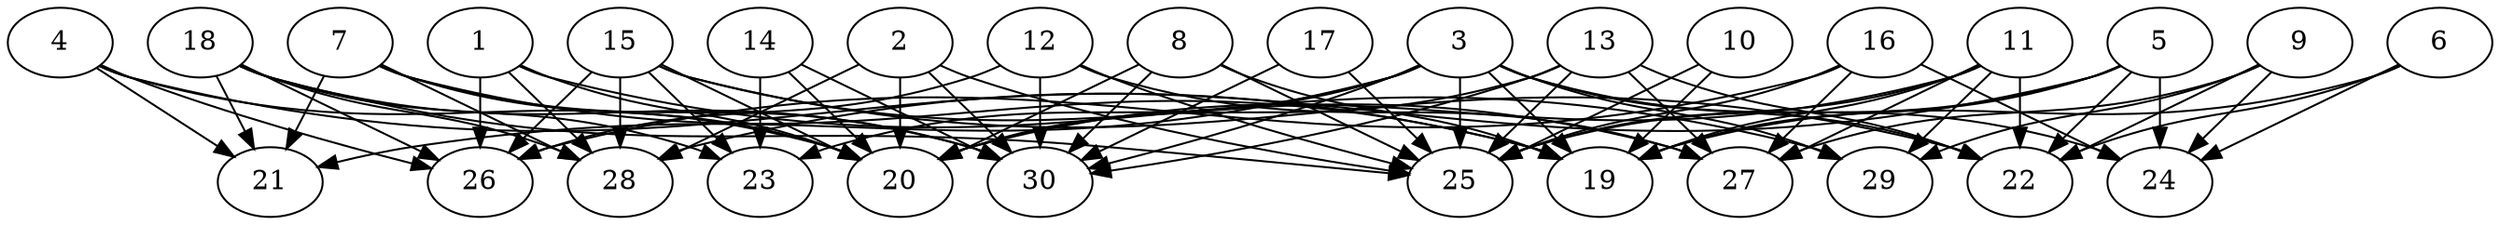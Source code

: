 // DAG automatically generated by daggen at Thu Oct  3 14:04:17 2019
// ./daggen --dot -n 30 --ccr 0.5 --fat 0.9 --regular 0.5 --density 0.6 --mindata 5242880 --maxdata 52428800 
digraph G {
  1 [size="25425920", alpha="0.15", expect_size="12712960"] 
  1 -> 20 [size ="12712960"]
  1 -> 26 [size ="12712960"]
  1 -> 28 [size ="12712960"]
  1 -> 29 [size ="12712960"]
  2 [size="85749760", alpha="0.00", expect_size="42874880"] 
  2 -> 20 [size ="42874880"]
  2 -> 25 [size ="42874880"]
  2 -> 28 [size ="42874880"]
  2 -> 30 [size ="42874880"]
  3 [size="58007552", alpha="0.10", expect_size="29003776"] 
  3 -> 19 [size ="29003776"]
  3 -> 20 [size ="29003776"]
  3 -> 21 [size ="29003776"]
  3 -> 22 [size ="29003776"]
  3 -> 23 [size ="29003776"]
  3 -> 24 [size ="29003776"]
  3 -> 25 [size ="29003776"]
  3 -> 29 [size ="29003776"]
  3 -> 30 [size ="29003776"]
  4 [size="38875136", alpha="0.11", expect_size="19437568"] 
  4 -> 19 [size ="19437568"]
  4 -> 20 [size ="19437568"]
  4 -> 21 [size ="19437568"]
  4 -> 26 [size ="19437568"]
  5 [size="101179392", alpha="0.16", expect_size="50589696"] 
  5 -> 19 [size ="50589696"]
  5 -> 22 [size ="50589696"]
  5 -> 24 [size ="50589696"]
  5 -> 25 [size ="50589696"]
  5 -> 28 [size ="50589696"]
  6 [size="14671872", alpha="0.20", expect_size="7335936"] 
  6 -> 19 [size ="7335936"]
  6 -> 22 [size ="7335936"]
  6 -> 24 [size ="7335936"]
  7 [size="94849024", alpha="0.03", expect_size="47424512"] 
  7 -> 19 [size ="47424512"]
  7 -> 20 [size ="47424512"]
  7 -> 21 [size ="47424512"]
  7 -> 28 [size ="47424512"]
  7 -> 30 [size ="47424512"]
  8 [size="80680960", alpha="0.11", expect_size="40340480"] 
  8 -> 19 [size ="40340480"]
  8 -> 20 [size ="40340480"]
  8 -> 25 [size ="40340480"]
  8 -> 30 [size ="40340480"]
  9 [size="89511936", alpha="0.09", expect_size="44755968"] 
  9 -> 22 [size ="44755968"]
  9 -> 24 [size ="44755968"]
  9 -> 27 [size ="44755968"]
  9 -> 29 [size ="44755968"]
  10 [size="55898112", alpha="0.16", expect_size="27949056"] 
  10 -> 19 [size ="27949056"]
  10 -> 25 [size ="27949056"]
  11 [size="14815232", alpha="0.05", expect_size="7407616"] 
  11 -> 19 [size ="7407616"]
  11 -> 20 [size ="7407616"]
  11 -> 22 [size ="7407616"]
  11 -> 25 [size ="7407616"]
  11 -> 27 [size ="7407616"]
  11 -> 29 [size ="7407616"]
  12 [size="83335168", alpha="0.18", expect_size="41667584"] 
  12 -> 25 [size ="41667584"]
  12 -> 26 [size ="41667584"]
  12 -> 27 [size ="41667584"]
  12 -> 30 [size ="41667584"]
  13 [size="83578880", alpha="0.03", expect_size="41789440"] 
  13 -> 20 [size ="41789440"]
  13 -> 22 [size ="41789440"]
  13 -> 25 [size ="41789440"]
  13 -> 27 [size ="41789440"]
  13 -> 30 [size ="41789440"]
  14 [size="37003264", alpha="0.06", expect_size="18501632"] 
  14 -> 20 [size ="18501632"]
  14 -> 23 [size ="18501632"]
  14 -> 30 [size ="18501632"]
  15 [size="86745088", alpha="0.08", expect_size="43372544"] 
  15 -> 20 [size ="43372544"]
  15 -> 22 [size ="43372544"]
  15 -> 23 [size ="43372544"]
  15 -> 26 [size ="43372544"]
  15 -> 27 [size ="43372544"]
  15 -> 28 [size ="43372544"]
  16 [size="68130816", alpha="0.13", expect_size="34065408"] 
  16 -> 24 [size ="34065408"]
  16 -> 25 [size ="34065408"]
  16 -> 26 [size ="34065408"]
  16 -> 27 [size ="34065408"]
  17 [size="66117632", alpha="0.03", expect_size="33058816"] 
  17 -> 25 [size ="33058816"]
  17 -> 30 [size ="33058816"]
  18 [size="77981696", alpha="0.04", expect_size="38990848"] 
  18 -> 21 [size ="38990848"]
  18 -> 23 [size ="38990848"]
  18 -> 25 [size ="38990848"]
  18 -> 26 [size ="38990848"]
  18 -> 28 [size ="38990848"]
  18 -> 30 [size ="38990848"]
  19 [size="33232896", alpha="0.06", expect_size="16616448"] 
  20 [size="76341248", alpha="0.04", expect_size="38170624"] 
  21 [size="59424768", alpha="0.06", expect_size="29712384"] 
  22 [size="83943424", alpha="0.04", expect_size="41971712"] 
  23 [size="74504192", alpha="0.12", expect_size="37252096"] 
  24 [size="87597056", alpha="0.05", expect_size="43798528"] 
  25 [size="23040000", alpha="0.18", expect_size="11520000"] 
  26 [size="62791680", alpha="0.12", expect_size="31395840"] 
  27 [size="31346688", alpha="0.04", expect_size="15673344"] 
  28 [size="44429312", alpha="0.11", expect_size="22214656"] 
  29 [size="62617600", alpha="0.14", expect_size="31308800"] 
  30 [size="89769984", alpha="0.07", expect_size="44884992"] 
}
